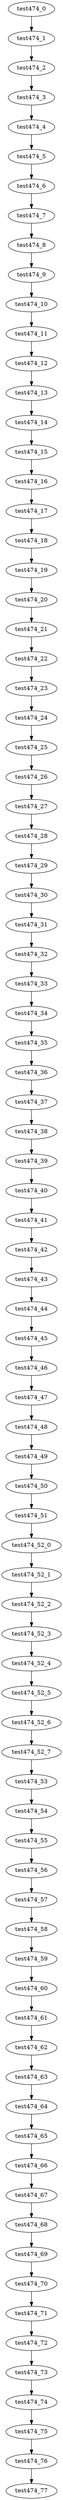digraph G {
test474_0->test474_1;
test474_1->test474_2;
test474_2->test474_3;
test474_3->test474_4;
test474_4->test474_5;
test474_5->test474_6;
test474_6->test474_7;
test474_7->test474_8;
test474_8->test474_9;
test474_9->test474_10;
test474_10->test474_11;
test474_11->test474_12;
test474_12->test474_13;
test474_13->test474_14;
test474_14->test474_15;
test474_15->test474_16;
test474_16->test474_17;
test474_17->test474_18;
test474_18->test474_19;
test474_19->test474_20;
test474_20->test474_21;
test474_21->test474_22;
test474_22->test474_23;
test474_23->test474_24;
test474_24->test474_25;
test474_25->test474_26;
test474_26->test474_27;
test474_27->test474_28;
test474_28->test474_29;
test474_29->test474_30;
test474_30->test474_31;
test474_31->test474_32;
test474_32->test474_33;
test474_33->test474_34;
test474_34->test474_35;
test474_35->test474_36;
test474_36->test474_37;
test474_37->test474_38;
test474_38->test474_39;
test474_39->test474_40;
test474_40->test474_41;
test474_41->test474_42;
test474_42->test474_43;
test474_43->test474_44;
test474_44->test474_45;
test474_45->test474_46;
test474_46->test474_47;
test474_47->test474_48;
test474_48->test474_49;
test474_49->test474_50;
test474_50->test474_51;
test474_51->test474_52_0;
test474_52_0->test474_52_1;
test474_52_1->test474_52_2;
test474_52_2->test474_52_3;
test474_52_3->test474_52_4;
test474_52_4->test474_52_5;
test474_52_5->test474_52_6;
test474_52_6->test474_52_7;
test474_52_7->test474_53;
test474_53->test474_54;
test474_54->test474_55;
test474_55->test474_56;
test474_56->test474_57;
test474_57->test474_58;
test474_58->test474_59;
test474_59->test474_60;
test474_60->test474_61;
test474_61->test474_62;
test474_62->test474_63;
test474_63->test474_64;
test474_64->test474_65;
test474_65->test474_66;
test474_66->test474_67;
test474_67->test474_68;
test474_68->test474_69;
test474_69->test474_70;
test474_70->test474_71;
test474_71->test474_72;
test474_72->test474_73;
test474_73->test474_74;
test474_74->test474_75;
test474_75->test474_76;
test474_76->test474_77;

}
